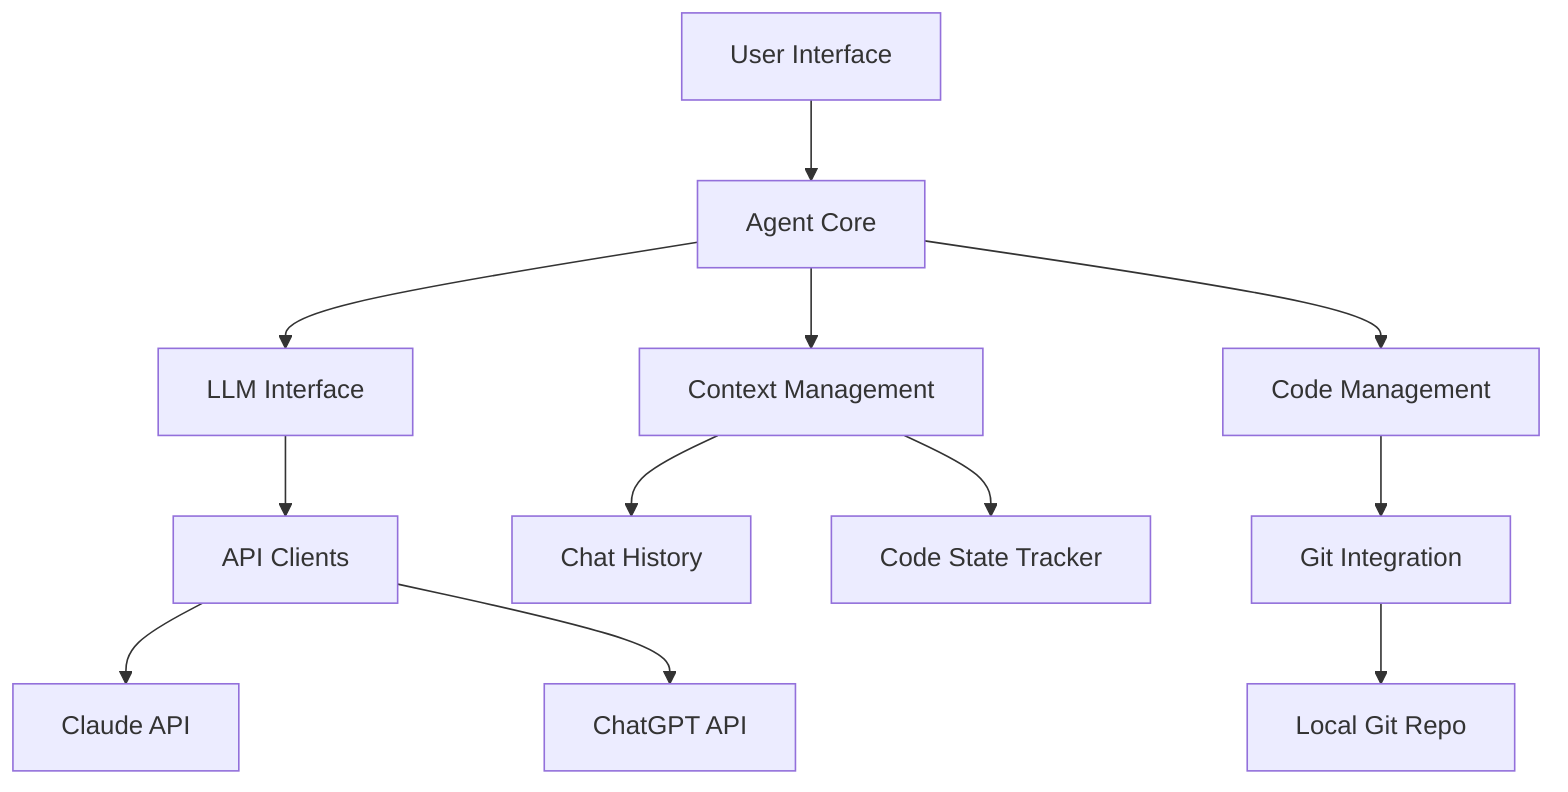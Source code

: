 graph TD
    A[User Interface] --> B[Agent Core]
    B --> C[LLM Interface]
    B --> D[Code Management]
    B --> E[Context Management]
    D --> F[Git Integration]
    E --> G[Chat History]
    E --> H[Code State Tracker]
    C --> I[API Clients]
    I --> J[Claude API]
    I --> K[ChatGPT API]
    F --> L[Local Git Repo]